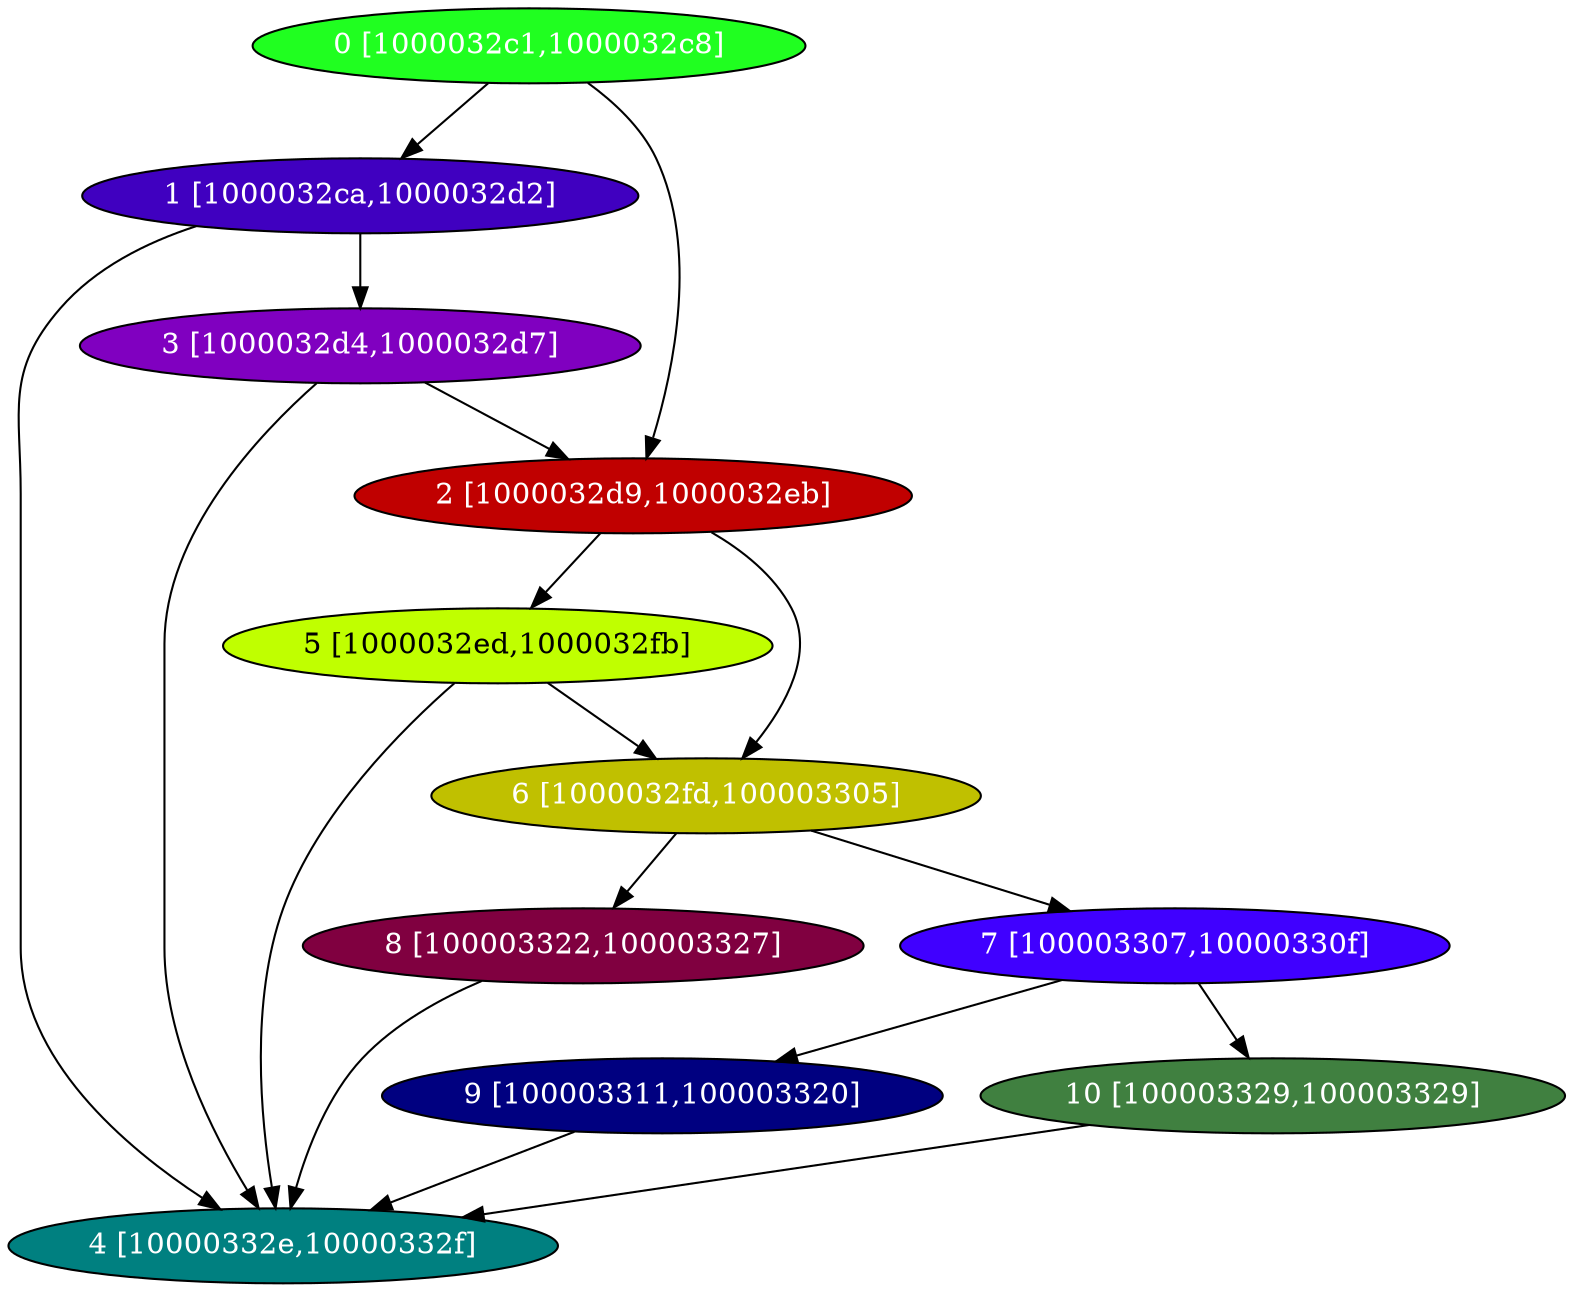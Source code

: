 diGraph gzip{
	gzip_0  [style=filled fillcolor="#20FF20" fontcolor="#ffffff" shape=oval label="0 [1000032c1,1000032c8]"]
	gzip_1  [style=filled fillcolor="#4000C0" fontcolor="#ffffff" shape=oval label="1 [1000032ca,1000032d2]"]
	gzip_2  [style=filled fillcolor="#C00000" fontcolor="#ffffff" shape=oval label="2 [1000032d9,1000032eb]"]
	gzip_3  [style=filled fillcolor="#8000C0" fontcolor="#ffffff" shape=oval label="3 [1000032d4,1000032d7]"]
	gzip_4  [style=filled fillcolor="#008080" fontcolor="#ffffff" shape=oval label="4 [10000332e,10000332f]"]
	gzip_5  [style=filled fillcolor="#C0FF00" fontcolor="#000000" shape=oval label="5 [1000032ed,1000032fb]"]
	gzip_6  [style=filled fillcolor="#C0C000" fontcolor="#ffffff" shape=oval label="6 [1000032fd,100003305]"]
	gzip_7  [style=filled fillcolor="#4000FF" fontcolor="#ffffff" shape=oval label="7 [100003307,10000330f]"]
	gzip_8  [style=filled fillcolor="#800040" fontcolor="#ffffff" shape=oval label="8 [100003322,100003327]"]
	gzip_9  [style=filled fillcolor="#000080" fontcolor="#ffffff" shape=oval label="9 [100003311,100003320]"]
	gzip_a  [style=filled fillcolor="#408040" fontcolor="#ffffff" shape=oval label="10 [100003329,100003329]"]

	gzip_0 -> gzip_1
	gzip_0 -> gzip_2
	gzip_1 -> gzip_3
	gzip_1 -> gzip_4
	gzip_2 -> gzip_5
	gzip_2 -> gzip_6
	gzip_3 -> gzip_2
	gzip_3 -> gzip_4
	gzip_5 -> gzip_4
	gzip_5 -> gzip_6
	gzip_6 -> gzip_7
	gzip_6 -> gzip_8
	gzip_7 -> gzip_9
	gzip_7 -> gzip_a
	gzip_8 -> gzip_4
	gzip_9 -> gzip_4
	gzip_a -> gzip_4
}